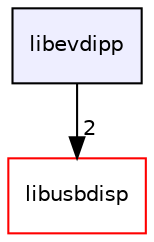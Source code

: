 digraph "/home/odin/Desktop/program/learn/usbdisp_linux/libevdipp" {
  compound=true
  node [ fontsize="10", fontname="Helvetica"];
  edge [ labelfontsize="10", labelfontname="Helvetica"];
  dir_fda56463b6a6aa7380a8a5631f1a5cb2 [shape=box, label="libevdipp", style="filled", fillcolor="#eeeeff", pencolor="black", URL="dir_fda56463b6a6aa7380a8a5631f1a5cb2.html"];
  dir_4159d2fa8205dd791550e6f261184d1d [shape=box label="libusbdisp" fillcolor="white" style="filled" color="red" URL="dir_4159d2fa8205dd791550e6f261184d1d.html"];
  dir_fda56463b6a6aa7380a8a5631f1a5cb2->dir_4159d2fa8205dd791550e6f261184d1d [headlabel="2", labeldistance=1.5 headhref="dir_000001_000002.html"];
}
